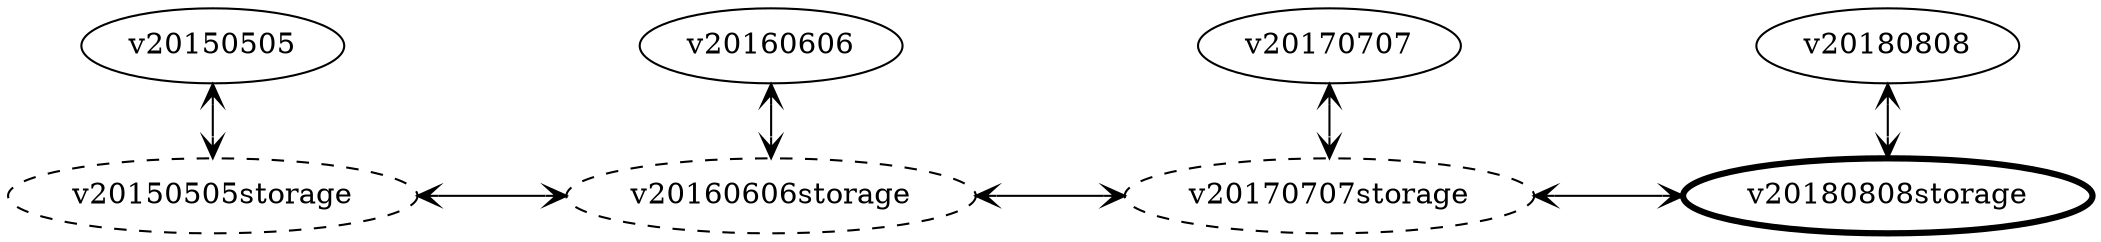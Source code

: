 graph G {
    nodesep=1

    subgraph apiVersions {
        rank=same;
        label="API Versions";
        labelloc=t

        node [shape=ellipse, group=api];
        v20150505;
        v20160606;
        v20170707;
        v20180808;
    }

    subgraph storageVersions {
        rank=same;

        node [shape=ellipse, style=solid, penwidth=3];
        v20180808storage;

        node [shape=ellipse, style=dashed, penwidth=1, rankType=min, group=storage];
        v20150505storage;
        v20160606storage;
        v20170707storage;
    }


    edge [arrowhead=vee, arrowtail=vee, dir=both];
    v20150505 -- v20150505storage
    v20160606 -- v20160606storage
    v20170707 -- v20170707storage
    v20180808 -- v20180808storage

    edge [arrowhead=vee, arrowtail=vee, dir=both];
    v20150505storage -- v20160606storage;
    v20160606storage -- v20170707storage;
    v20170707storage -- v20180808storage;
}
